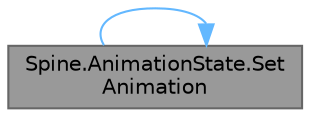 digraph "Spine.AnimationState.SetAnimation"
{
 // LATEX_PDF_SIZE
  bgcolor="transparent";
  edge [fontname=Helvetica,fontsize=10,labelfontname=Helvetica,labelfontsize=10];
  node [fontname=Helvetica,fontsize=10,shape=box,height=0.2,width=0.4];
  rankdir="LR";
  Node1 [id="Node000001",label="Spine.AnimationState.Set\lAnimation",height=0.2,width=0.4,color="gray40", fillcolor="grey60", style="filled", fontcolor="black",tooltip="Sets an animation by name. SetAnimation(int, Animation, bool)"];
  Node1 -> Node1 [id="edge1_Node000001_Node000001",color="steelblue1",style="solid",tooltip=" "];
}
